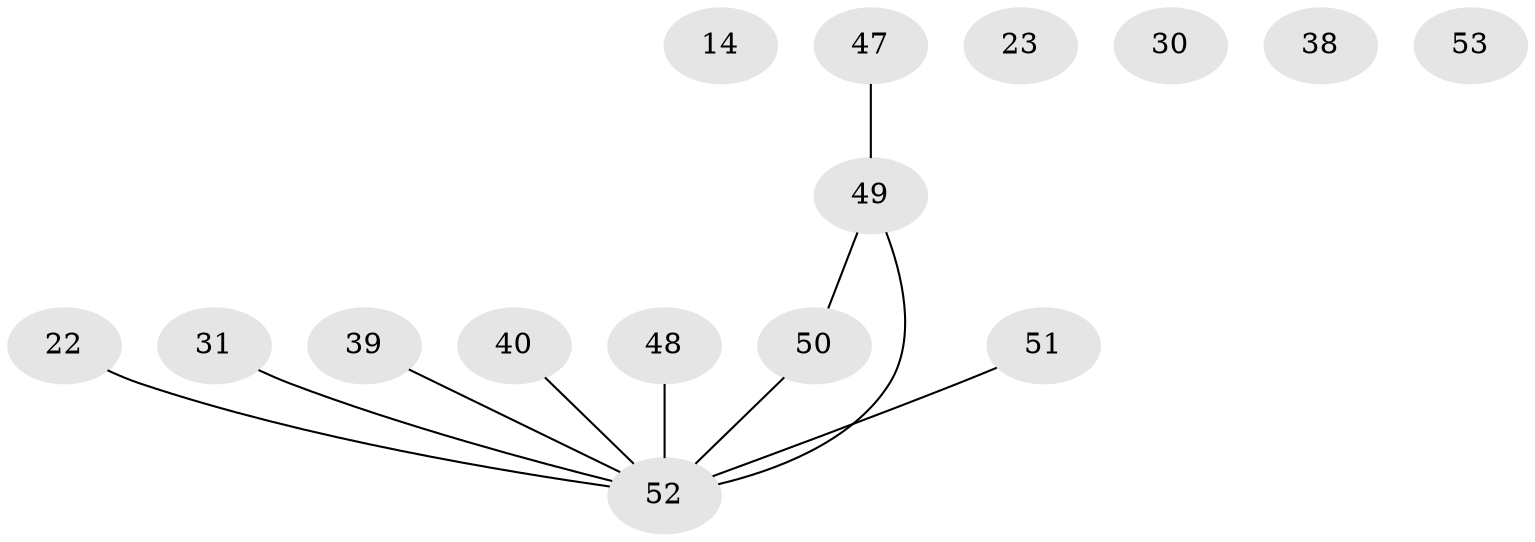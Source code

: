 // original degree distribution, {3: 0.20754716981132076, 1: 0.22641509433962265, 2: 0.20754716981132076, 4: 0.22641509433962265, 5: 0.05660377358490566, 0: 0.07547169811320754}
// Generated by graph-tools (version 1.1) at 2025/42/03/04/25 21:42:24]
// undirected, 15 vertices, 10 edges
graph export_dot {
graph [start="1"]
  node [color=gray90,style=filled];
  14 [super="+3"];
  22;
  23;
  30;
  31;
  38;
  39 [super="+11"];
  40;
  47;
  48;
  49;
  50 [super="+20+16+18+43"];
  51 [super="+27+15+44"];
  52 [super="+46+42+41+24+45"];
  53;
  22 -- 52;
  31 -- 52;
  39 -- 52 [weight=5];
  40 -- 52;
  47 -- 49;
  48 -- 52 [weight=4];
  49 -- 50 [weight=2];
  49 -- 52 [weight=2];
  50 -- 52 [weight=4];
  51 -- 52 [weight=3];
}
